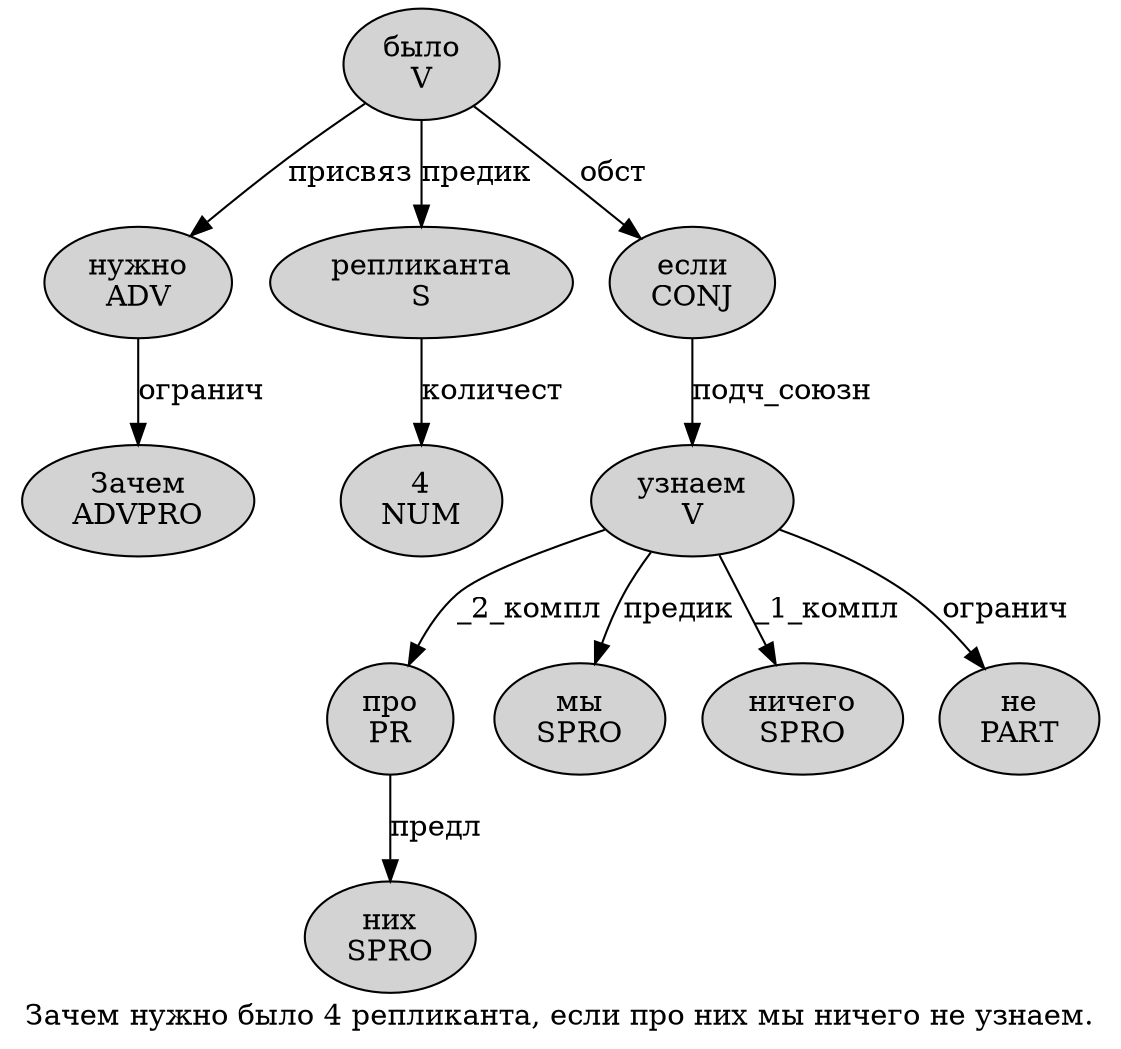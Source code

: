 digraph SENTENCE_2821 {
	graph [label="Зачем нужно было 4 репликанта, если про них мы ничего не узнаем."]
	node [style=filled]
		0 [label="Зачем
ADVPRO" color="" fillcolor=lightgray penwidth=1 shape=ellipse]
		1 [label="нужно
ADV" color="" fillcolor=lightgray penwidth=1 shape=ellipse]
		2 [label="было
V" color="" fillcolor=lightgray penwidth=1 shape=ellipse]
		3 [label="4
NUM" color="" fillcolor=lightgray penwidth=1 shape=ellipse]
		4 [label="репликанта
S" color="" fillcolor=lightgray penwidth=1 shape=ellipse]
		6 [label="если
CONJ" color="" fillcolor=lightgray penwidth=1 shape=ellipse]
		7 [label="про
PR" color="" fillcolor=lightgray penwidth=1 shape=ellipse]
		8 [label="них
SPRO" color="" fillcolor=lightgray penwidth=1 shape=ellipse]
		9 [label="мы
SPRO" color="" fillcolor=lightgray penwidth=1 shape=ellipse]
		10 [label="ничего
SPRO" color="" fillcolor=lightgray penwidth=1 shape=ellipse]
		11 [label="не
PART" color="" fillcolor=lightgray penwidth=1 shape=ellipse]
		12 [label="узнаем
V" color="" fillcolor=lightgray penwidth=1 shape=ellipse]
			2 -> 1 [label="присвяз"]
			2 -> 4 [label="предик"]
			2 -> 6 [label="обст"]
			6 -> 12 [label="подч_союзн"]
			4 -> 3 [label="количест"]
			7 -> 8 [label="предл"]
			1 -> 0 [label="огранич"]
			12 -> 7 [label="_2_компл"]
			12 -> 9 [label="предик"]
			12 -> 10 [label="_1_компл"]
			12 -> 11 [label="огранич"]
}
